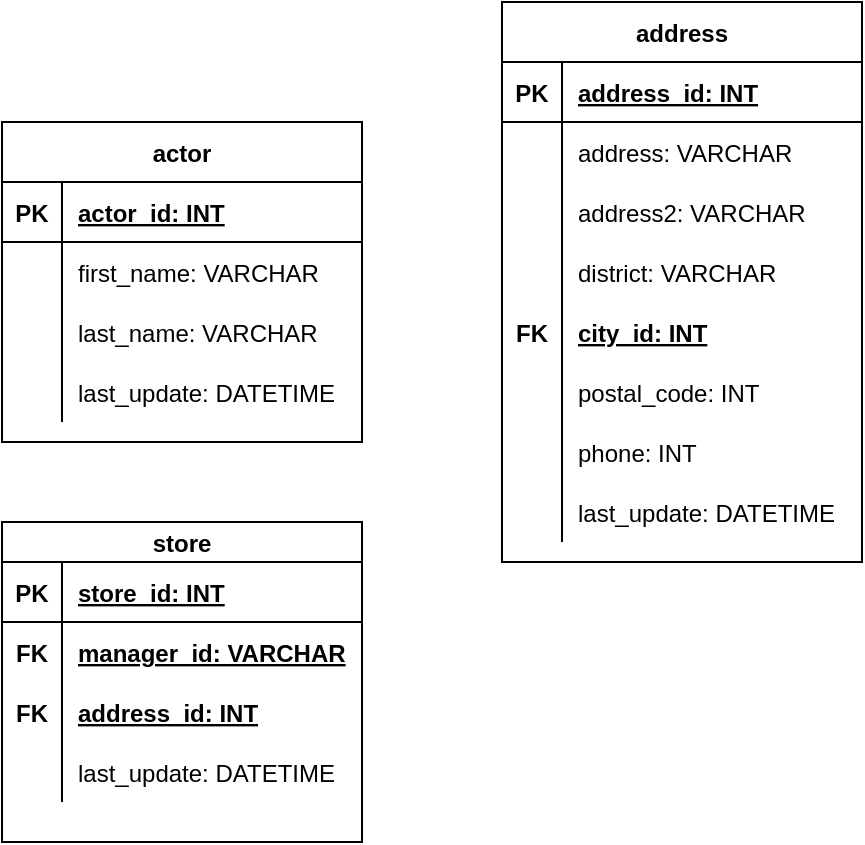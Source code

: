 <mxfile version="14.5.3" type="device"><diagram id="R2lEEEUBdFMjLlhIrx00" name="Page-1"><mxGraphModel dx="850" dy="446" grid="1" gridSize="10" guides="1" tooltips="1" connect="1" arrows="1" fold="1" page="1" pageScale="1" pageWidth="850" pageHeight="1100" math="0" shadow="0" extFonts="Permanent Marker^https://fonts.googleapis.com/css?family=Permanent+Marker"><root><mxCell id="0"/><mxCell id="1" parent="0"/><mxCell id="4Mf_uBkPeH79FilOOUFT-1" value="address" style="shape=table;startSize=30;container=1;collapsible=1;childLayout=tableLayout;fixedRows=1;rowLines=0;fontStyle=1;align=center;resizeLast=1;" vertex="1" parent="1"><mxGeometry x="300" y="40" width="180" height="280" as="geometry"><mxRectangle x="300" y="50" width="80" height="30" as="alternateBounds"/></mxGeometry></mxCell><mxCell id="4Mf_uBkPeH79FilOOUFT-2" value="" style="shape=partialRectangle;collapsible=0;dropTarget=0;pointerEvents=0;fillColor=none;top=0;left=0;bottom=1;right=0;points=[[0,0.5],[1,0.5]];portConstraint=eastwest;" vertex="1" parent="4Mf_uBkPeH79FilOOUFT-1"><mxGeometry y="30" width="180" height="30" as="geometry"/></mxCell><mxCell id="4Mf_uBkPeH79FilOOUFT-3" value="PK" style="shape=partialRectangle;connectable=0;fillColor=none;top=0;left=0;bottom=0;right=0;fontStyle=1;overflow=hidden;" vertex="1" parent="4Mf_uBkPeH79FilOOUFT-2"><mxGeometry width="30" height="30" as="geometry"/></mxCell><mxCell id="4Mf_uBkPeH79FilOOUFT-4" value="address_id: INT" style="shape=partialRectangle;connectable=0;fillColor=none;top=0;left=0;bottom=0;right=0;align=left;spacingLeft=6;fontStyle=5;overflow=hidden;" vertex="1" parent="4Mf_uBkPeH79FilOOUFT-2"><mxGeometry x="30" width="150" height="30" as="geometry"/></mxCell><mxCell id="4Mf_uBkPeH79FilOOUFT-5" value="" style="shape=partialRectangle;collapsible=0;dropTarget=0;pointerEvents=0;fillColor=none;top=0;left=0;bottom=0;right=0;points=[[0,0.5],[1,0.5]];portConstraint=eastwest;" vertex="1" parent="4Mf_uBkPeH79FilOOUFT-1"><mxGeometry y="60" width="180" height="30" as="geometry"/></mxCell><mxCell id="4Mf_uBkPeH79FilOOUFT-6" value="" style="shape=partialRectangle;connectable=0;fillColor=none;top=0;left=0;bottom=0;right=0;editable=1;overflow=hidden;" vertex="1" parent="4Mf_uBkPeH79FilOOUFT-5"><mxGeometry width="30" height="30" as="geometry"/></mxCell><mxCell id="4Mf_uBkPeH79FilOOUFT-7" value="address: VARCHAR" style="shape=partialRectangle;connectable=0;fillColor=none;top=0;left=0;bottom=0;right=0;align=left;spacingLeft=6;overflow=hidden;" vertex="1" parent="4Mf_uBkPeH79FilOOUFT-5"><mxGeometry x="30" width="150" height="30" as="geometry"/></mxCell><mxCell id="4Mf_uBkPeH79FilOOUFT-8" value="" style="shape=partialRectangle;collapsible=0;dropTarget=0;pointerEvents=0;fillColor=none;top=0;left=0;bottom=0;right=0;points=[[0,0.5],[1,0.5]];portConstraint=eastwest;" vertex="1" parent="4Mf_uBkPeH79FilOOUFT-1"><mxGeometry y="90" width="180" height="30" as="geometry"/></mxCell><mxCell id="4Mf_uBkPeH79FilOOUFT-9" value="" style="shape=partialRectangle;connectable=0;fillColor=none;top=0;left=0;bottom=0;right=0;editable=1;overflow=hidden;" vertex="1" parent="4Mf_uBkPeH79FilOOUFT-8"><mxGeometry width="30" height="30" as="geometry"/></mxCell><mxCell id="4Mf_uBkPeH79FilOOUFT-10" value="address2: VARCHAR" style="shape=partialRectangle;connectable=0;fillColor=none;top=0;left=0;bottom=0;right=0;align=left;spacingLeft=6;overflow=hidden;" vertex="1" parent="4Mf_uBkPeH79FilOOUFT-8"><mxGeometry x="30" width="150" height="30" as="geometry"/></mxCell><mxCell id="4Mf_uBkPeH79FilOOUFT-11" value="" style="shape=partialRectangle;collapsible=0;dropTarget=0;pointerEvents=0;fillColor=none;top=0;left=0;bottom=0;right=0;points=[[0,0.5],[1,0.5]];portConstraint=eastwest;" vertex="1" parent="4Mf_uBkPeH79FilOOUFT-1"><mxGeometry y="120" width="180" height="30" as="geometry"/></mxCell><mxCell id="4Mf_uBkPeH79FilOOUFT-12" value="" style="shape=partialRectangle;connectable=0;fillColor=none;top=0;left=0;bottom=0;right=0;editable=1;overflow=hidden;" vertex="1" parent="4Mf_uBkPeH79FilOOUFT-11"><mxGeometry width="30" height="30" as="geometry"/></mxCell><mxCell id="4Mf_uBkPeH79FilOOUFT-13" value="district: VARCHAR" style="shape=partialRectangle;connectable=0;fillColor=none;top=0;left=0;bottom=0;right=0;align=left;spacingLeft=6;overflow=hidden;" vertex="1" parent="4Mf_uBkPeH79FilOOUFT-11"><mxGeometry x="30" width="150" height="30" as="geometry"/></mxCell><mxCell id="4Mf_uBkPeH79FilOOUFT-93" value="" style="shape=partialRectangle;collapsible=0;dropTarget=0;pointerEvents=0;fillColor=none;top=0;left=0;bottom=0;right=0;points=[[0,0.5],[1,0.5]];portConstraint=eastwest;" vertex="1" parent="4Mf_uBkPeH79FilOOUFT-1"><mxGeometry y="150" width="180" height="30" as="geometry"/></mxCell><mxCell id="4Mf_uBkPeH79FilOOUFT-94" value="FK" style="shape=partialRectangle;connectable=0;fillColor=none;top=0;left=0;bottom=0;right=0;editable=1;overflow=hidden;fontStyle=1" vertex="1" parent="4Mf_uBkPeH79FilOOUFT-93"><mxGeometry width="30" height="30" as="geometry"/></mxCell><mxCell id="4Mf_uBkPeH79FilOOUFT-95" value="city_id: INT" style="shape=partialRectangle;connectable=0;fillColor=none;top=0;left=0;bottom=0;right=0;align=left;spacingLeft=6;overflow=hidden;fontStyle=5" vertex="1" parent="4Mf_uBkPeH79FilOOUFT-93"><mxGeometry x="30" width="150" height="30" as="geometry"/></mxCell><mxCell id="4Mf_uBkPeH79FilOOUFT-96" value="" style="shape=partialRectangle;collapsible=0;dropTarget=0;pointerEvents=0;fillColor=none;top=0;left=0;bottom=0;right=0;points=[[0,0.5],[1,0.5]];portConstraint=eastwest;" vertex="1" parent="4Mf_uBkPeH79FilOOUFT-1"><mxGeometry y="180" width="180" height="30" as="geometry"/></mxCell><mxCell id="4Mf_uBkPeH79FilOOUFT-97" value="" style="shape=partialRectangle;connectable=0;fillColor=none;top=0;left=0;bottom=0;right=0;editable=1;overflow=hidden;" vertex="1" parent="4Mf_uBkPeH79FilOOUFT-96"><mxGeometry width="30" height="30" as="geometry"/></mxCell><mxCell id="4Mf_uBkPeH79FilOOUFT-98" value="postal_code: INT" style="shape=partialRectangle;connectable=0;fillColor=none;top=0;left=0;bottom=0;right=0;align=left;spacingLeft=6;overflow=hidden;" vertex="1" parent="4Mf_uBkPeH79FilOOUFT-96"><mxGeometry x="30" width="150" height="30" as="geometry"/></mxCell><mxCell id="4Mf_uBkPeH79FilOOUFT-99" value="" style="shape=partialRectangle;collapsible=0;dropTarget=0;pointerEvents=0;fillColor=none;top=0;left=0;bottom=0;right=0;points=[[0,0.5],[1,0.5]];portConstraint=eastwest;" vertex="1" parent="4Mf_uBkPeH79FilOOUFT-1"><mxGeometry y="210" width="180" height="30" as="geometry"/></mxCell><mxCell id="4Mf_uBkPeH79FilOOUFT-100" value="" style="shape=partialRectangle;connectable=0;fillColor=none;top=0;left=0;bottom=0;right=0;editable=1;overflow=hidden;" vertex="1" parent="4Mf_uBkPeH79FilOOUFT-99"><mxGeometry width="30" height="30" as="geometry"/></mxCell><mxCell id="4Mf_uBkPeH79FilOOUFT-101" value="phone: INT" style="shape=partialRectangle;connectable=0;fillColor=none;top=0;left=0;bottom=0;right=0;align=left;spacingLeft=6;overflow=hidden;" vertex="1" parent="4Mf_uBkPeH79FilOOUFT-99"><mxGeometry x="30" width="150" height="30" as="geometry"/></mxCell><mxCell id="4Mf_uBkPeH79FilOOUFT-102" value="" style="shape=partialRectangle;collapsible=0;dropTarget=0;pointerEvents=0;fillColor=none;top=0;left=0;bottom=0;right=0;points=[[0,0.5],[1,0.5]];portConstraint=eastwest;" vertex="1" parent="4Mf_uBkPeH79FilOOUFT-1"><mxGeometry y="240" width="180" height="30" as="geometry"/></mxCell><mxCell id="4Mf_uBkPeH79FilOOUFT-103" value="" style="shape=partialRectangle;connectable=0;fillColor=none;top=0;left=0;bottom=0;right=0;editable=1;overflow=hidden;" vertex="1" parent="4Mf_uBkPeH79FilOOUFT-102"><mxGeometry width="30" height="30" as="geometry"/></mxCell><mxCell id="4Mf_uBkPeH79FilOOUFT-104" value="last_update: DATETIME" style="shape=partialRectangle;connectable=0;fillColor=none;top=0;left=0;bottom=0;right=0;align=left;spacingLeft=6;overflow=hidden;" vertex="1" parent="4Mf_uBkPeH79FilOOUFT-102"><mxGeometry x="30" width="150" height="30" as="geometry"/></mxCell><mxCell id="4Mf_uBkPeH79FilOOUFT-14" value="actor" style="shape=table;startSize=30;container=1;collapsible=1;childLayout=tableLayout;fixedRows=1;rowLines=0;fontStyle=1;align=center;resizeLast=1;" vertex="1" parent="1"><mxGeometry x="50" y="100" width="180" height="160" as="geometry"/></mxCell><mxCell id="4Mf_uBkPeH79FilOOUFT-15" value="" style="shape=partialRectangle;collapsible=0;dropTarget=0;pointerEvents=0;fillColor=none;top=0;left=0;bottom=1;right=0;points=[[0,0.5],[1,0.5]];portConstraint=eastwest;" vertex="1" parent="4Mf_uBkPeH79FilOOUFT-14"><mxGeometry y="30" width="180" height="30" as="geometry"/></mxCell><mxCell id="4Mf_uBkPeH79FilOOUFT-16" value="PK" style="shape=partialRectangle;connectable=0;fillColor=none;top=0;left=0;bottom=0;right=0;fontStyle=1;overflow=hidden;" vertex="1" parent="4Mf_uBkPeH79FilOOUFT-15"><mxGeometry width="30" height="30" as="geometry"/></mxCell><mxCell id="4Mf_uBkPeH79FilOOUFT-17" value="actor_id: INT" style="shape=partialRectangle;connectable=0;fillColor=none;top=0;left=0;bottom=0;right=0;align=left;spacingLeft=6;fontStyle=5;overflow=hidden;" vertex="1" parent="4Mf_uBkPeH79FilOOUFT-15"><mxGeometry x="30" width="150" height="30" as="geometry"/></mxCell><mxCell id="4Mf_uBkPeH79FilOOUFT-18" value="" style="shape=partialRectangle;collapsible=0;dropTarget=0;pointerEvents=0;fillColor=none;top=0;left=0;bottom=0;right=0;points=[[0,0.5],[1,0.5]];portConstraint=eastwest;" vertex="1" parent="4Mf_uBkPeH79FilOOUFT-14"><mxGeometry y="60" width="180" height="30" as="geometry"/></mxCell><mxCell id="4Mf_uBkPeH79FilOOUFT-19" value="" style="shape=partialRectangle;connectable=0;fillColor=none;top=0;left=0;bottom=0;right=0;editable=1;overflow=hidden;" vertex="1" parent="4Mf_uBkPeH79FilOOUFT-18"><mxGeometry width="30" height="30" as="geometry"/></mxCell><mxCell id="4Mf_uBkPeH79FilOOUFT-20" value="first_name: VARCHAR" style="shape=partialRectangle;connectable=0;fillColor=none;top=0;left=0;bottom=0;right=0;align=left;spacingLeft=6;overflow=hidden;" vertex="1" parent="4Mf_uBkPeH79FilOOUFT-18"><mxGeometry x="30" width="150" height="30" as="geometry"/></mxCell><mxCell id="4Mf_uBkPeH79FilOOUFT-21" value="" style="shape=partialRectangle;collapsible=0;dropTarget=0;pointerEvents=0;fillColor=none;top=0;left=0;bottom=0;right=0;points=[[0,0.5],[1,0.5]];portConstraint=eastwest;" vertex="1" parent="4Mf_uBkPeH79FilOOUFT-14"><mxGeometry y="90" width="180" height="30" as="geometry"/></mxCell><mxCell id="4Mf_uBkPeH79FilOOUFT-22" value="" style="shape=partialRectangle;connectable=0;fillColor=none;top=0;left=0;bottom=0;right=0;editable=1;overflow=hidden;" vertex="1" parent="4Mf_uBkPeH79FilOOUFT-21"><mxGeometry width="30" height="30" as="geometry"/></mxCell><mxCell id="4Mf_uBkPeH79FilOOUFT-23" value="last_name: VARCHAR" style="shape=partialRectangle;connectable=0;fillColor=none;top=0;left=0;bottom=0;right=0;align=left;spacingLeft=6;overflow=hidden;" vertex="1" parent="4Mf_uBkPeH79FilOOUFT-21"><mxGeometry x="30" width="150" height="30" as="geometry"/></mxCell><mxCell id="4Mf_uBkPeH79FilOOUFT-24" value="" style="shape=partialRectangle;collapsible=0;dropTarget=0;pointerEvents=0;fillColor=none;top=0;left=0;bottom=0;right=0;points=[[0,0.5],[1,0.5]];portConstraint=eastwest;" vertex="1" parent="4Mf_uBkPeH79FilOOUFT-14"><mxGeometry y="120" width="180" height="30" as="geometry"/></mxCell><mxCell id="4Mf_uBkPeH79FilOOUFT-25" value="" style="shape=partialRectangle;connectable=0;fillColor=none;top=0;left=0;bottom=0;right=0;editable=1;overflow=hidden;" vertex="1" parent="4Mf_uBkPeH79FilOOUFT-24"><mxGeometry width="30" height="30" as="geometry"/></mxCell><mxCell id="4Mf_uBkPeH79FilOOUFT-26" value="last_update: DATETIME" style="shape=partialRectangle;connectable=0;fillColor=none;top=0;left=0;bottom=0;right=0;align=left;spacingLeft=6;overflow=hidden;" vertex="1" parent="4Mf_uBkPeH79FilOOUFT-24"><mxGeometry x="30" width="150" height="30" as="geometry"/></mxCell><mxCell id="4Mf_uBkPeH79FilOOUFT-146" value="store" style="shape=table;startSize=20;container=1;collapsible=1;childLayout=tableLayout;fixedRows=1;rowLines=0;fontStyle=1;align=center;resizeLast=1;" vertex="1" parent="1"><mxGeometry x="50" y="300" width="180" height="160" as="geometry"/></mxCell><mxCell id="4Mf_uBkPeH79FilOOUFT-147" value="" style="shape=partialRectangle;collapsible=0;dropTarget=0;pointerEvents=0;fillColor=none;top=0;left=0;bottom=1;right=0;points=[[0,0.5],[1,0.5]];portConstraint=eastwest;" vertex="1" parent="4Mf_uBkPeH79FilOOUFT-146"><mxGeometry y="20" width="180" height="30" as="geometry"/></mxCell><mxCell id="4Mf_uBkPeH79FilOOUFT-148" value="PK" style="shape=partialRectangle;connectable=0;fillColor=none;top=0;left=0;bottom=0;right=0;fontStyle=1;overflow=hidden;" vertex="1" parent="4Mf_uBkPeH79FilOOUFT-147"><mxGeometry width="30" height="30" as="geometry"/></mxCell><mxCell id="4Mf_uBkPeH79FilOOUFT-149" value="store_id: INT" style="shape=partialRectangle;connectable=0;fillColor=none;top=0;left=0;bottom=0;right=0;align=left;spacingLeft=6;fontStyle=5;overflow=hidden;" vertex="1" parent="4Mf_uBkPeH79FilOOUFT-147"><mxGeometry x="30" width="150" height="30" as="geometry"/></mxCell><mxCell id="4Mf_uBkPeH79FilOOUFT-150" value="" style="shape=partialRectangle;collapsible=0;dropTarget=0;pointerEvents=0;fillColor=none;top=0;left=0;bottom=0;right=0;points=[[0,0.5],[1,0.5]];portConstraint=eastwest;" vertex="1" parent="4Mf_uBkPeH79FilOOUFT-146"><mxGeometry y="50" width="180" height="30" as="geometry"/></mxCell><mxCell id="4Mf_uBkPeH79FilOOUFT-151" value="FK" style="shape=partialRectangle;connectable=0;fillColor=none;top=0;left=0;bottom=0;right=0;editable=1;overflow=hidden;fontStyle=1" vertex="1" parent="4Mf_uBkPeH79FilOOUFT-150"><mxGeometry width="30" height="30" as="geometry"/></mxCell><mxCell id="4Mf_uBkPeH79FilOOUFT-152" value="manager_id: VARCHAR" style="shape=partialRectangle;connectable=0;fillColor=none;top=0;left=0;bottom=0;right=0;align=left;spacingLeft=6;overflow=hidden;fontStyle=5" vertex="1" parent="4Mf_uBkPeH79FilOOUFT-150"><mxGeometry x="30" width="150" height="30" as="geometry"/></mxCell><mxCell id="4Mf_uBkPeH79FilOOUFT-153" value="" style="shape=partialRectangle;collapsible=0;dropTarget=0;pointerEvents=0;fillColor=none;top=0;left=0;bottom=0;right=0;points=[[0,0.5],[1,0.5]];portConstraint=eastwest;" vertex="1" parent="4Mf_uBkPeH79FilOOUFT-146"><mxGeometry y="80" width="180" height="30" as="geometry"/></mxCell><mxCell id="4Mf_uBkPeH79FilOOUFT-154" value="FK" style="shape=partialRectangle;connectable=0;fillColor=none;top=0;left=0;bottom=0;right=0;editable=1;overflow=hidden;fontStyle=1" vertex="1" parent="4Mf_uBkPeH79FilOOUFT-153"><mxGeometry width="30" height="30" as="geometry"/></mxCell><mxCell id="4Mf_uBkPeH79FilOOUFT-155" value="address_id: INT" style="shape=partialRectangle;connectable=0;fillColor=none;top=0;left=0;bottom=0;right=0;align=left;spacingLeft=6;overflow=hidden;fontStyle=5" vertex="1" parent="4Mf_uBkPeH79FilOOUFT-153"><mxGeometry x="30" width="150" height="30" as="geometry"/></mxCell><mxCell id="4Mf_uBkPeH79FilOOUFT-156" value="" style="shape=partialRectangle;collapsible=0;dropTarget=0;pointerEvents=0;fillColor=none;top=0;left=0;bottom=0;right=0;points=[[0,0.5],[1,0.5]];portConstraint=eastwest;" vertex="1" parent="4Mf_uBkPeH79FilOOUFT-146"><mxGeometry y="110" width="180" height="30" as="geometry"/></mxCell><mxCell id="4Mf_uBkPeH79FilOOUFT-157" value="" style="shape=partialRectangle;connectable=0;fillColor=none;top=0;left=0;bottom=0;right=0;editable=1;overflow=hidden;" vertex="1" parent="4Mf_uBkPeH79FilOOUFT-156"><mxGeometry width="30" height="30" as="geometry"/></mxCell><mxCell id="4Mf_uBkPeH79FilOOUFT-158" value="last_update: DATETIME" style="shape=partialRectangle;connectable=0;fillColor=none;top=0;left=0;bottom=0;right=0;align=left;spacingLeft=6;overflow=hidden;" vertex="1" parent="4Mf_uBkPeH79FilOOUFT-156"><mxGeometry x="30" width="150" height="30" as="geometry"/></mxCell></root></mxGraphModel></diagram></mxfile>